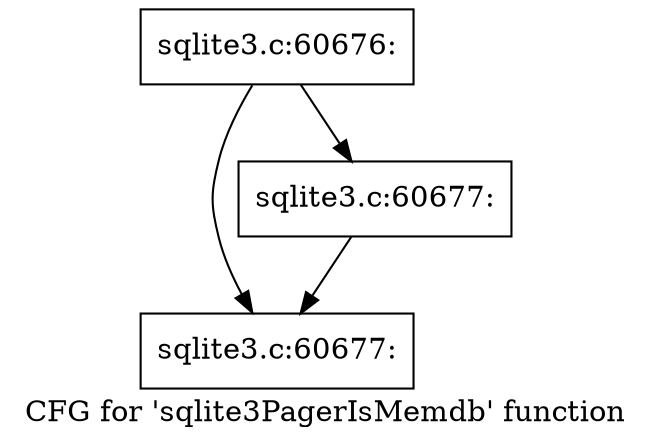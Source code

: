 digraph "CFG for 'sqlite3PagerIsMemdb' function" {
	label="CFG for 'sqlite3PagerIsMemdb' function";

	Node0x55c0f71f54a0 [shape=record,label="{sqlite3.c:60676:}"];
	Node0x55c0f71f54a0 -> Node0x55c0f7200110;
	Node0x55c0f71f54a0 -> Node0x55c0f71f5fb0;
	Node0x55c0f71f5fb0 [shape=record,label="{sqlite3.c:60677:}"];
	Node0x55c0f71f5fb0 -> Node0x55c0f7200110;
	Node0x55c0f7200110 [shape=record,label="{sqlite3.c:60677:}"];
}
